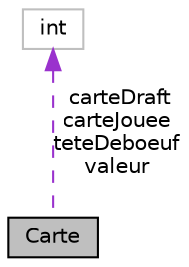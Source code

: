 digraph "Carte"
{
 // INTERACTIVE_SVG=YES
 // LATEX_PDF_SIZE
  edge [fontname="Helvetica",fontsize="10",labelfontname="Helvetica",labelfontsize="10"];
  node [fontname="Helvetica",fontsize="10",shape=record];
  Node1 [label="Carte",height=0.2,width=0.4,color="black", fillcolor="grey75", style="filled", fontcolor="black",tooltip="Cette structure contient toutes les données d'une carte."];
  Node2 -> Node1 [dir="back",color="darkorchid3",fontsize="10",style="dashed",label=" carteDraft\ncarteJouee\nteteDeboeuf\nvaleur" ,fontname="Helvetica"];
  Node2 [label="int",height=0.2,width=0.4,color="grey75", fillcolor="white", style="filled",tooltip=" "];
}
